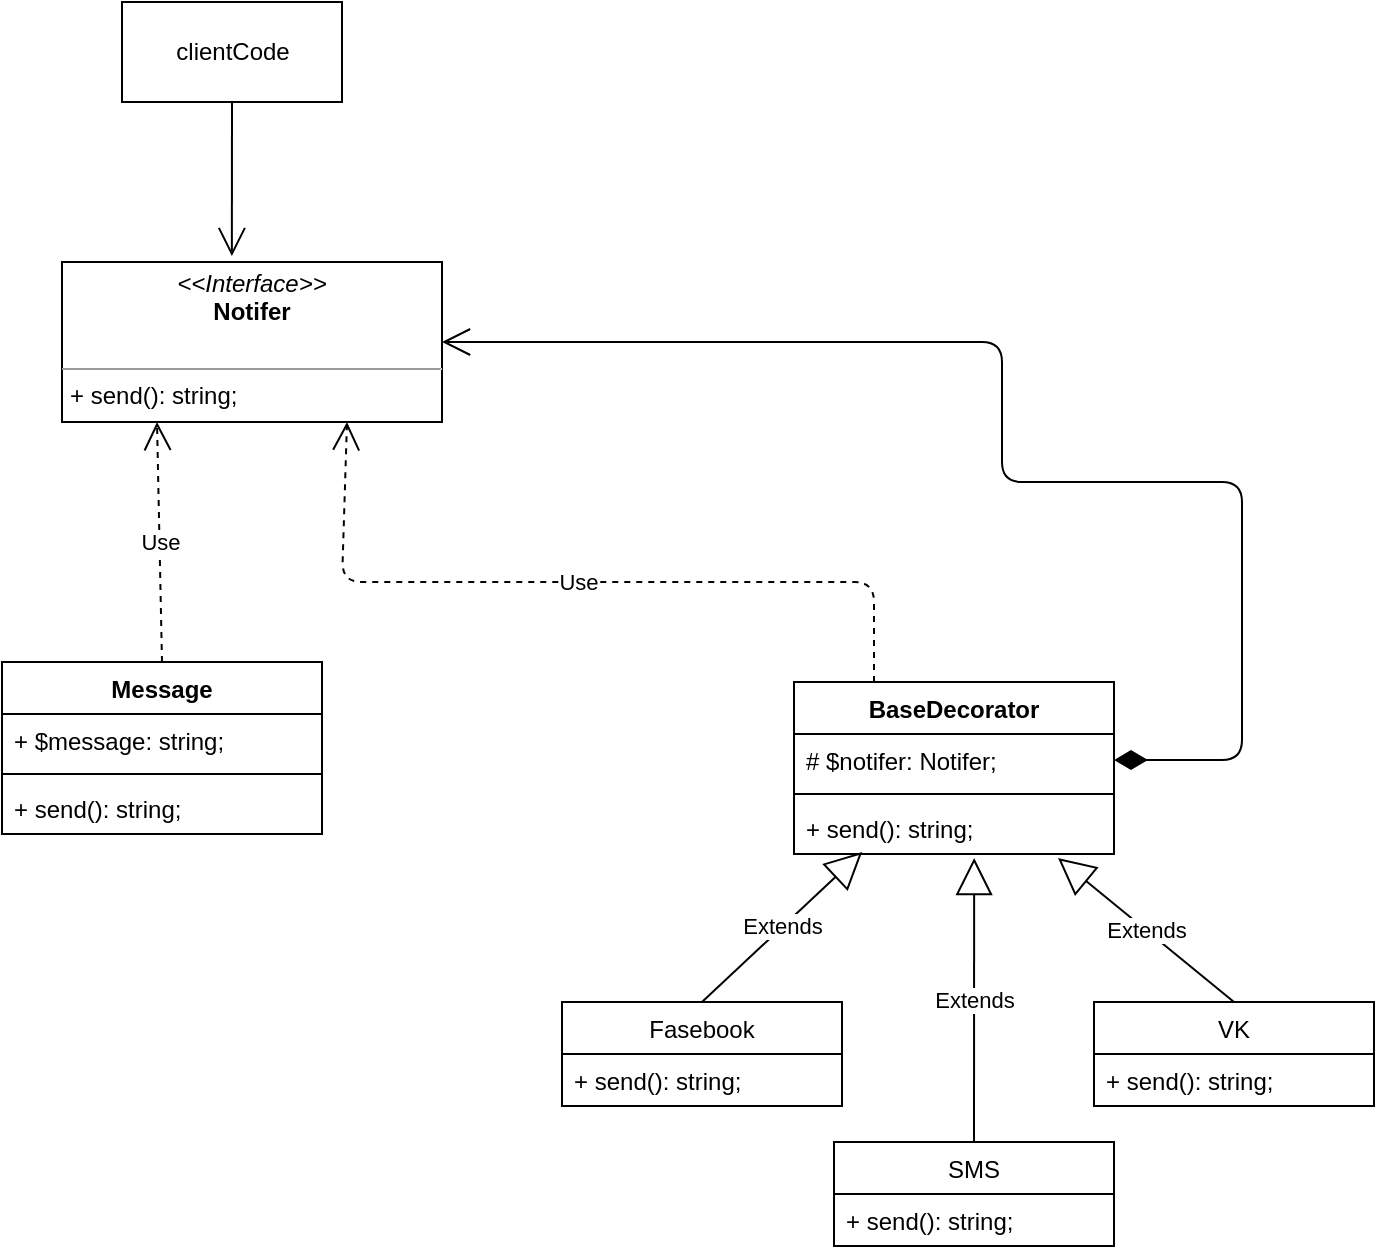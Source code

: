 <mxfile>
    <diagram id="PZe_R1Y8yhF0f4ZSru1K" name="Страница 1">
        <mxGraphModel dx="1047" dy="594" grid="1" gridSize="10" guides="1" tooltips="1" connect="1" arrows="1" fold="1" page="1" pageScale="1" pageWidth="827" pageHeight="1169" math="0" shadow="0">
            <root>
                <mxCell id="0"/>
                <mxCell id="1" parent="0"/>
                <mxCell id="28" value="" style="group" parent="1" vertex="1" connectable="0">
                    <mxGeometry x="60" y="200" width="686" height="492" as="geometry"/>
                </mxCell>
                <mxCell id="2" value="&lt;p style=&quot;margin: 0px ; margin-top: 4px ; text-align: center&quot;&gt;&lt;i&gt;&amp;lt;&amp;lt;Interface&amp;gt;&amp;gt;&lt;/i&gt;&lt;br&gt;&lt;b&gt;Notifer&lt;/b&gt;&lt;/p&gt;&lt;p style=&quot;margin: 0px ; margin-left: 4px&quot;&gt;&lt;br&gt;&lt;/p&gt;&lt;hr size=&quot;1&quot;&gt;&lt;p style=&quot;margin: 0px ; margin-left: 4px&quot;&gt;+ send(): string;&lt;br&gt;&lt;/p&gt;" style="verticalAlign=top;align=left;overflow=fill;fontSize=12;fontFamily=Helvetica;html=1;" parent="28" vertex="1">
                    <mxGeometry x="30" width="190" height="80" as="geometry"/>
                </mxCell>
                <mxCell id="3" value="Message" style="swimlane;fontStyle=1;align=center;verticalAlign=top;childLayout=stackLayout;horizontal=1;startSize=26;horizontalStack=0;resizeParent=1;resizeParentMax=0;resizeLast=0;collapsible=1;marginBottom=0;" parent="28" vertex="1">
                    <mxGeometry y="200" width="160" height="86" as="geometry"/>
                </mxCell>
                <mxCell id="4" value="+ $message: string;" style="text;strokeColor=none;fillColor=none;align=left;verticalAlign=top;spacingLeft=4;spacingRight=4;overflow=hidden;rotatable=0;points=[[0,0.5],[1,0.5]];portConstraint=eastwest;" parent="3" vertex="1">
                    <mxGeometry y="26" width="160" height="26" as="geometry"/>
                </mxCell>
                <mxCell id="5" value="" style="line;strokeWidth=1;fillColor=none;align=left;verticalAlign=middle;spacingTop=-1;spacingLeft=3;spacingRight=3;rotatable=0;labelPosition=right;points=[];portConstraint=eastwest;" parent="3" vertex="1">
                    <mxGeometry y="52" width="160" height="8" as="geometry"/>
                </mxCell>
                <mxCell id="6" value="+ send(): string;" style="text;strokeColor=none;fillColor=none;align=left;verticalAlign=top;spacingLeft=4;spacingRight=4;overflow=hidden;rotatable=0;points=[[0,0.5],[1,0.5]];portConstraint=eastwest;" parent="3" vertex="1">
                    <mxGeometry y="60" width="160" height="26" as="geometry"/>
                </mxCell>
                <mxCell id="23" value="" style="group" parent="28" vertex="1" connectable="0">
                    <mxGeometry x="280" y="210" width="406" height="282" as="geometry"/>
                </mxCell>
                <mxCell id="7" value="BaseDecorator" style="swimlane;fontStyle=1;align=center;verticalAlign=top;childLayout=stackLayout;horizontal=1;startSize=26;horizontalStack=0;resizeParent=1;resizeParentMax=0;resizeLast=0;collapsible=1;marginBottom=0;" parent="23" vertex="1">
                    <mxGeometry x="116" width="160" height="86" as="geometry"/>
                </mxCell>
                <mxCell id="8" value="# $notifer: Notifer;" style="text;strokeColor=none;fillColor=none;align=left;verticalAlign=top;spacingLeft=4;spacingRight=4;overflow=hidden;rotatable=0;points=[[0,0.5],[1,0.5]];portConstraint=eastwest;" parent="7" vertex="1">
                    <mxGeometry y="26" width="160" height="26" as="geometry"/>
                </mxCell>
                <mxCell id="9" value="" style="line;strokeWidth=1;fillColor=none;align=left;verticalAlign=middle;spacingTop=-1;spacingLeft=3;spacingRight=3;rotatable=0;labelPosition=right;points=[];portConstraint=eastwest;" parent="7" vertex="1">
                    <mxGeometry y="52" width="160" height="8" as="geometry"/>
                </mxCell>
                <mxCell id="10" value="+ send(): string;" style="text;strokeColor=none;fillColor=none;align=left;verticalAlign=top;spacingLeft=4;spacingRight=4;overflow=hidden;rotatable=0;points=[[0,0.5],[1,0.5]];portConstraint=eastwest;" parent="7" vertex="1">
                    <mxGeometry y="60" width="160" height="26" as="geometry"/>
                </mxCell>
                <mxCell id="11" value="Fasebook" style="swimlane;fontStyle=0;childLayout=stackLayout;horizontal=1;startSize=26;fillColor=none;horizontalStack=0;resizeParent=1;resizeParentMax=0;resizeLast=0;collapsible=1;marginBottom=0;" parent="23" vertex="1">
                    <mxGeometry y="160" width="140" height="52" as="geometry"/>
                </mxCell>
                <mxCell id="12" value="+ send(): string;" style="text;strokeColor=none;fillColor=none;align=left;verticalAlign=top;spacingLeft=4;spacingRight=4;overflow=hidden;rotatable=0;points=[[0,0.5],[1,0.5]];portConstraint=eastwest;" parent="11" vertex="1">
                    <mxGeometry y="26" width="140" height="26" as="geometry"/>
                </mxCell>
                <mxCell id="15" value="SMS" style="swimlane;fontStyle=0;childLayout=stackLayout;horizontal=1;startSize=26;fillColor=none;horizontalStack=0;resizeParent=1;resizeParentMax=0;resizeLast=0;collapsible=1;marginBottom=0;" parent="23" vertex="1">
                    <mxGeometry x="136" y="230" width="140" height="52" as="geometry"/>
                </mxCell>
                <mxCell id="16" value="+ send(): string;" style="text;strokeColor=none;fillColor=none;align=left;verticalAlign=top;spacingLeft=4;spacingRight=4;overflow=hidden;rotatable=0;points=[[0,0.5],[1,0.5]];portConstraint=eastwest;" parent="15" vertex="1">
                    <mxGeometry y="26" width="140" height="26" as="geometry"/>
                </mxCell>
                <mxCell id="17" value="VK" style="swimlane;fontStyle=0;childLayout=stackLayout;horizontal=1;startSize=26;fillColor=none;horizontalStack=0;resizeParent=1;resizeParentMax=0;resizeLast=0;collapsible=1;marginBottom=0;" parent="23" vertex="1">
                    <mxGeometry x="266" y="160" width="140" height="52" as="geometry"/>
                </mxCell>
                <mxCell id="18" value="+ send(): string;" style="text;strokeColor=none;fillColor=none;align=left;verticalAlign=top;spacingLeft=4;spacingRight=4;overflow=hidden;rotatable=0;points=[[0,0.5],[1,0.5]];portConstraint=eastwest;" parent="17" vertex="1">
                    <mxGeometry y="26" width="140" height="26" as="geometry"/>
                </mxCell>
                <mxCell id="20" value="Extends" style="endArrow=block;endSize=16;endFill=0;html=1;exitX=0.5;exitY=0;exitDx=0;exitDy=0;entryX=0.213;entryY=0.962;entryDx=0;entryDy=0;entryPerimeter=0;" parent="23" source="11" target="10" edge="1">
                    <mxGeometry width="160" relative="1" as="geometry">
                        <mxPoint x="56" y="80" as="sourcePoint"/>
                        <mxPoint x="216" y="80" as="targetPoint"/>
                    </mxGeometry>
                </mxCell>
                <mxCell id="21" value="Extends" style="endArrow=block;endSize=16;endFill=0;html=1;exitX=0.5;exitY=0;exitDx=0;exitDy=0;entryX=0.825;entryY=1.077;entryDx=0;entryDy=0;entryPerimeter=0;" parent="23" source="17" target="10" edge="1">
                    <mxGeometry width="160" relative="1" as="geometry">
                        <mxPoint x="326" y="120" as="sourcePoint"/>
                        <mxPoint x="486" y="120" as="targetPoint"/>
                    </mxGeometry>
                </mxCell>
                <mxCell id="22" value="Extends" style="endArrow=block;endSize=16;endFill=0;html=1;exitX=0.5;exitY=0;exitDx=0;exitDy=0;entryX=0.563;entryY=1.077;entryDx=0;entryDy=0;entryPerimeter=0;" parent="23" source="15" target="10" edge="1">
                    <mxGeometry width="160" relative="1" as="geometry">
                        <mxPoint x="176" y="150" as="sourcePoint"/>
                        <mxPoint x="336" y="150" as="targetPoint"/>
                    </mxGeometry>
                </mxCell>
                <mxCell id="25" value="Use" style="endArrow=open;endSize=12;dashed=1;html=1;exitX=0.5;exitY=0;exitDx=0;exitDy=0;entryX=0.25;entryY=1;entryDx=0;entryDy=0;" parent="28" source="3" target="2" edge="1">
                    <mxGeometry width="160" relative="1" as="geometry">
                        <mxPoint x="50" y="130" as="sourcePoint"/>
                        <mxPoint x="210" y="130" as="targetPoint"/>
                    </mxGeometry>
                </mxCell>
                <mxCell id="26" value="Use" style="endArrow=open;endSize=12;dashed=1;html=1;exitX=0.25;exitY=0;exitDx=0;exitDy=0;entryX=0.75;entryY=1;entryDx=0;entryDy=0;" parent="28" source="7" target="2" edge="1">
                    <mxGeometry width="160" relative="1" as="geometry">
                        <mxPoint x="420" y="190" as="sourcePoint"/>
                        <mxPoint x="160" y="130" as="targetPoint"/>
                        <Array as="points">
                            <mxPoint x="436" y="160"/>
                            <mxPoint x="170" y="160"/>
                        </Array>
                    </mxGeometry>
                </mxCell>
                <mxCell id="31" value="" style="endArrow=open;html=1;endSize=12;startArrow=diamondThin;startSize=14;startFill=1;edgeStyle=orthogonalEdgeStyle;align=left;verticalAlign=bottom;entryX=1;entryY=0.5;entryDx=0;entryDy=0;exitX=1;exitY=0.5;exitDx=0;exitDy=0;" edge="1" parent="28" source="8" target="2">
                    <mxGeometry x="-1" y="-40" relative="1" as="geometry">
                        <mxPoint x="620" y="130" as="sourcePoint"/>
                        <mxPoint x="450" y="40" as="targetPoint"/>
                        <Array as="points">
                            <mxPoint x="620" y="249"/>
                            <mxPoint x="620" y="110"/>
                            <mxPoint x="500" y="110"/>
                            <mxPoint x="500" y="40"/>
                        </Array>
                        <mxPoint x="-40" y="-40" as="offset"/>
                    </mxGeometry>
                </mxCell>
                <mxCell id="29" value="clientCode" style="html=1;" parent="1" vertex="1">
                    <mxGeometry x="120" y="70" width="110" height="50" as="geometry"/>
                </mxCell>
                <mxCell id="30" value="" style="endArrow=open;endFill=1;endSize=12;html=1;exitX=0.5;exitY=1;exitDx=0;exitDy=0;entryX=0.447;entryY=-0.037;entryDx=0;entryDy=0;entryPerimeter=0;" parent="1" source="29" target="2" edge="1">
                    <mxGeometry width="160" relative="1" as="geometry">
                        <mxPoint x="160" y="160" as="sourcePoint"/>
                        <mxPoint x="320" y="160" as="targetPoint"/>
                    </mxGeometry>
                </mxCell>
            </root>
        </mxGraphModel>
    </diagram>
</mxfile>